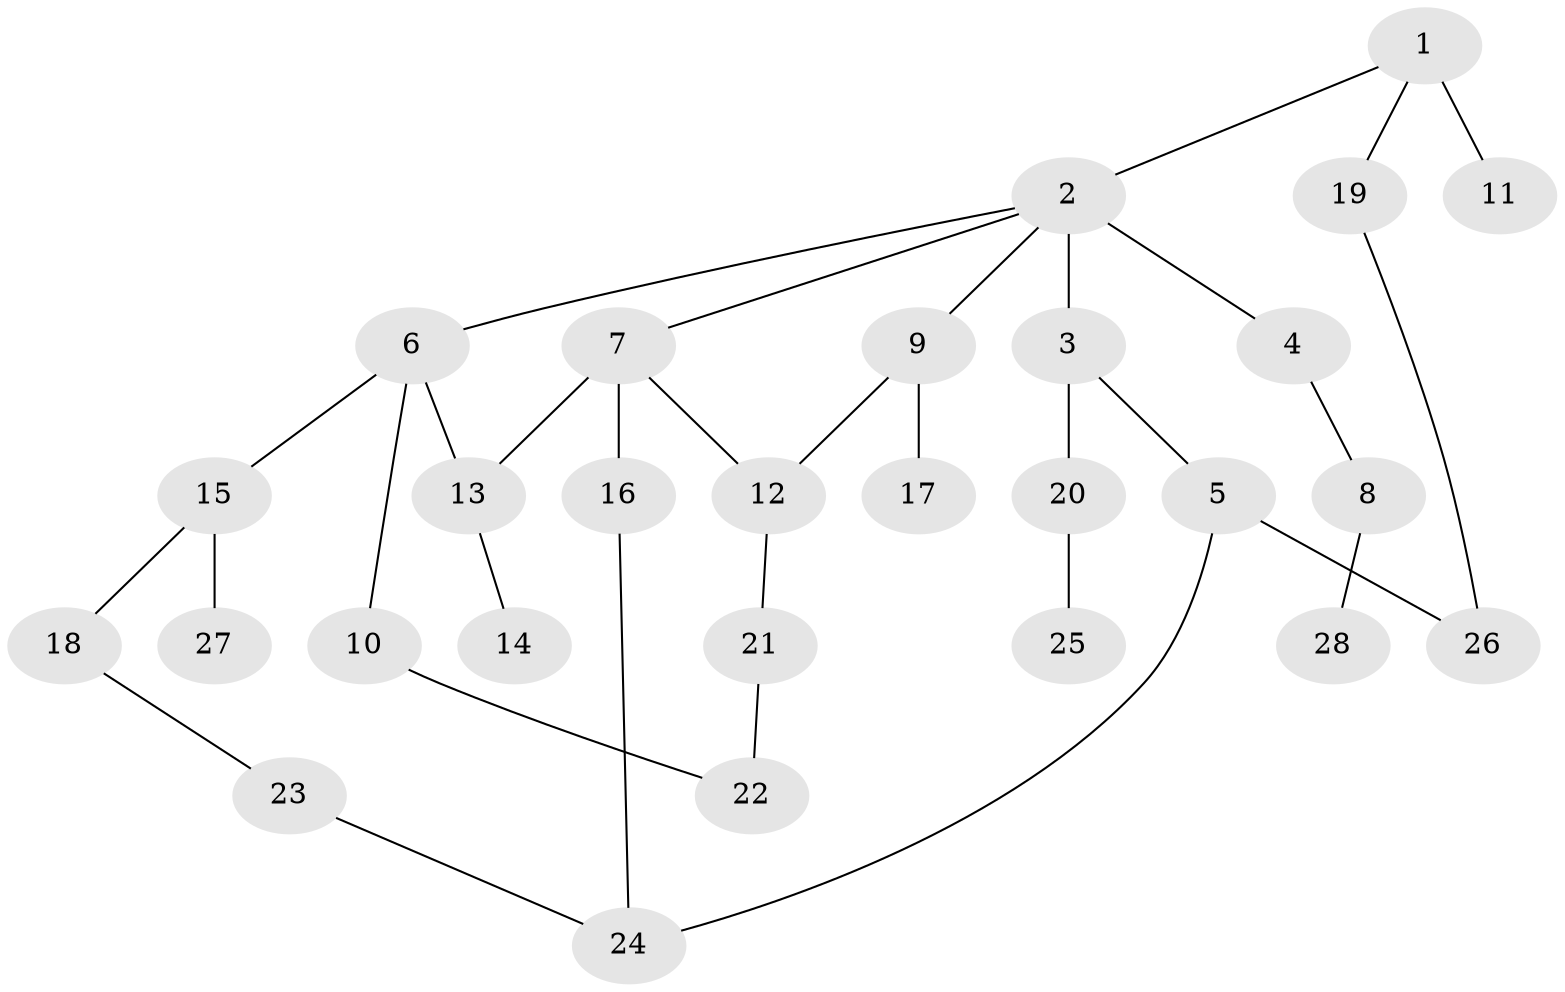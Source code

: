 // original degree distribution, {3: 0.21818181818181817, 8: 0.01818181818181818, 4: 0.14545454545454545, 2: 0.21818181818181817, 1: 0.4}
// Generated by graph-tools (version 1.1) at 2025/34/03/09/25 02:34:10]
// undirected, 28 vertices, 33 edges
graph export_dot {
graph [start="1"]
  node [color=gray90,style=filled];
  1;
  2;
  3;
  4;
  5;
  6;
  7;
  8;
  9;
  10;
  11;
  12;
  13;
  14;
  15;
  16;
  17;
  18;
  19;
  20;
  21;
  22;
  23;
  24;
  25;
  26;
  27;
  28;
  1 -- 2 [weight=1.0];
  1 -- 11 [weight=2.0];
  1 -- 19 [weight=1.0];
  2 -- 3 [weight=2.0];
  2 -- 4 [weight=1.0];
  2 -- 6 [weight=1.0];
  2 -- 7 [weight=1.0];
  2 -- 9 [weight=1.0];
  3 -- 5 [weight=1.0];
  3 -- 20 [weight=1.0];
  4 -- 8 [weight=1.0];
  5 -- 24 [weight=1.0];
  5 -- 26 [weight=1.0];
  6 -- 10 [weight=1.0];
  6 -- 13 [weight=1.0];
  6 -- 15 [weight=1.0];
  7 -- 12 [weight=1.0];
  7 -- 13 [weight=1.0];
  7 -- 16 [weight=2.0];
  8 -- 28 [weight=1.0];
  9 -- 12 [weight=1.0];
  9 -- 17 [weight=1.0];
  10 -- 22 [weight=1.0];
  12 -- 21 [weight=1.0];
  13 -- 14 [weight=1.0];
  15 -- 18 [weight=1.0];
  15 -- 27 [weight=1.0];
  16 -- 24 [weight=1.0];
  18 -- 23 [weight=1.0];
  19 -- 26 [weight=1.0];
  20 -- 25 [weight=1.0];
  21 -- 22 [weight=1.0];
  23 -- 24 [weight=1.0];
}
